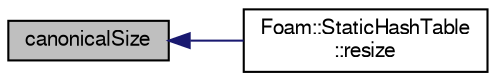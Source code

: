 digraph "canonicalSize"
{
  bgcolor="transparent";
  edge [fontname="FreeSans",fontsize="10",labelfontname="FreeSans",labelfontsize="10"];
  node [fontname="FreeSans",fontsize="10",shape=record];
  rankdir="LR";
  Node1 [label="canonicalSize",height=0.2,width=0.4,color="black", fillcolor="grey75", style="filled" fontcolor="black"];
  Node1 -> Node2 [dir="back",color="midnightblue",fontsize="10",style="solid",fontname="FreeSans"];
  Node2 [label="Foam::StaticHashTable\l::resize",height=0.2,width=0.4,color="black",URL="$a02373.html#ae697ea15032f01f89988bb8ada677832",tooltip="Resize the hash table for efficiency. "];
}
